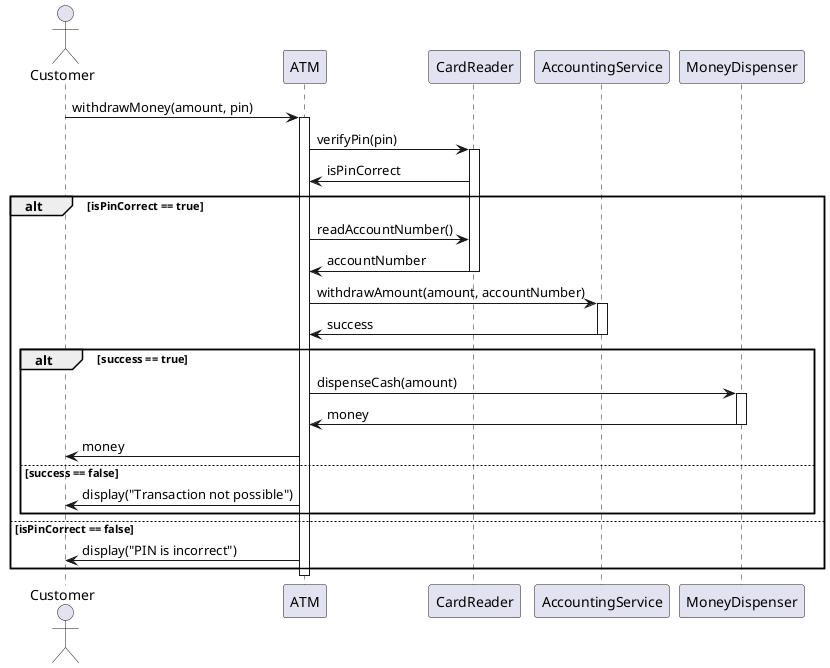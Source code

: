 @startuml

Actor Customer

Customer -> ATM : withdrawMoney(amount, pin)
activate ATM


ATM -> CardReader : verifyPin(pin)
activate CardReader

CardReader -> ATM : isPinCorrect

alt isPinCorrect == true

ATM -> CardReader : readAccountNumber()
CardReader -> ATM : accountNumber

deactivate CardReader

ATM -> AccountingService : withdrawAmount(amount, accountNumber)
activate AccountingService

AccountingService -> ATM : success
deactivate AccountingService

alt success == true

ATM -> MoneyDispenser : dispenseCash(amount)
activate MoneyDispenser

MoneyDispenser -> ATM : money
deactivate MoneyDispenser

ATM -> Customer : money

else success == false

ATM -> Customer : display("Transaction not possible")

end

else isPinCorrect == false

ATM -> Customer : display("PIN is incorrect")

end

deactivate ATM
@enduml
